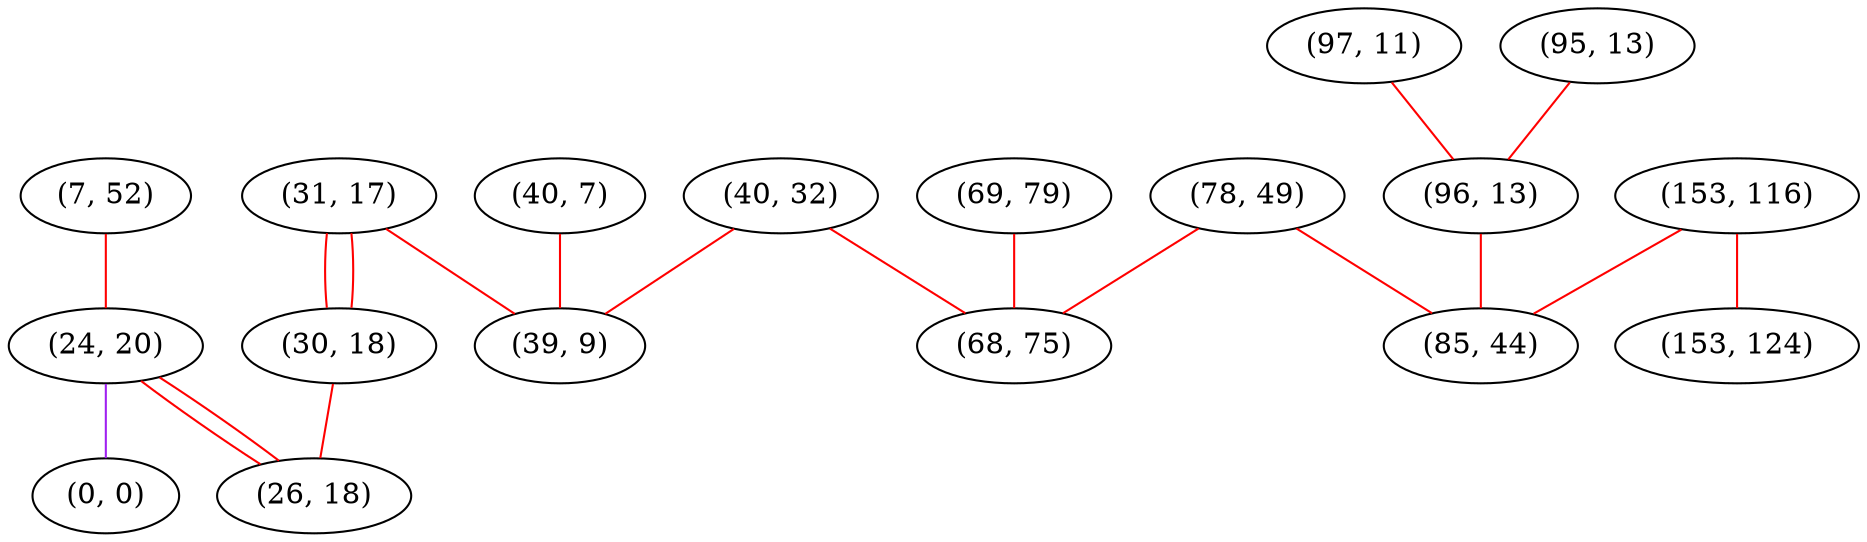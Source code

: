 graph "" {
"(7, 52)";
"(78, 49)";
"(97, 11)";
"(153, 116)";
"(24, 20)";
"(95, 13)";
"(40, 32)";
"(96, 13)";
"(0, 0)";
"(31, 17)";
"(69, 79)";
"(153, 124)";
"(40, 7)";
"(85, 44)";
"(30, 18)";
"(39, 9)";
"(68, 75)";
"(26, 18)";
"(7, 52)" -- "(24, 20)"  [color=red, key=0, weight=1];
"(78, 49)" -- "(85, 44)"  [color=red, key=0, weight=1];
"(78, 49)" -- "(68, 75)"  [color=red, key=0, weight=1];
"(97, 11)" -- "(96, 13)"  [color=red, key=0, weight=1];
"(153, 116)" -- "(85, 44)"  [color=red, key=0, weight=1];
"(153, 116)" -- "(153, 124)"  [color=red, key=0, weight=1];
"(24, 20)" -- "(0, 0)"  [color=purple, key=0, weight=4];
"(24, 20)" -- "(26, 18)"  [color=red, key=0, weight=1];
"(24, 20)" -- "(26, 18)"  [color=red, key=1, weight=1];
"(95, 13)" -- "(96, 13)"  [color=red, key=0, weight=1];
"(40, 32)" -- "(68, 75)"  [color=red, key=0, weight=1];
"(40, 32)" -- "(39, 9)"  [color=red, key=0, weight=1];
"(96, 13)" -- "(85, 44)"  [color=red, key=0, weight=1];
"(31, 17)" -- "(30, 18)"  [color=red, key=0, weight=1];
"(31, 17)" -- "(30, 18)"  [color=red, key=1, weight=1];
"(31, 17)" -- "(39, 9)"  [color=red, key=0, weight=1];
"(69, 79)" -- "(68, 75)"  [color=red, key=0, weight=1];
"(40, 7)" -- "(39, 9)"  [color=red, key=0, weight=1];
"(30, 18)" -- "(26, 18)"  [color=red, key=0, weight=1];
}
